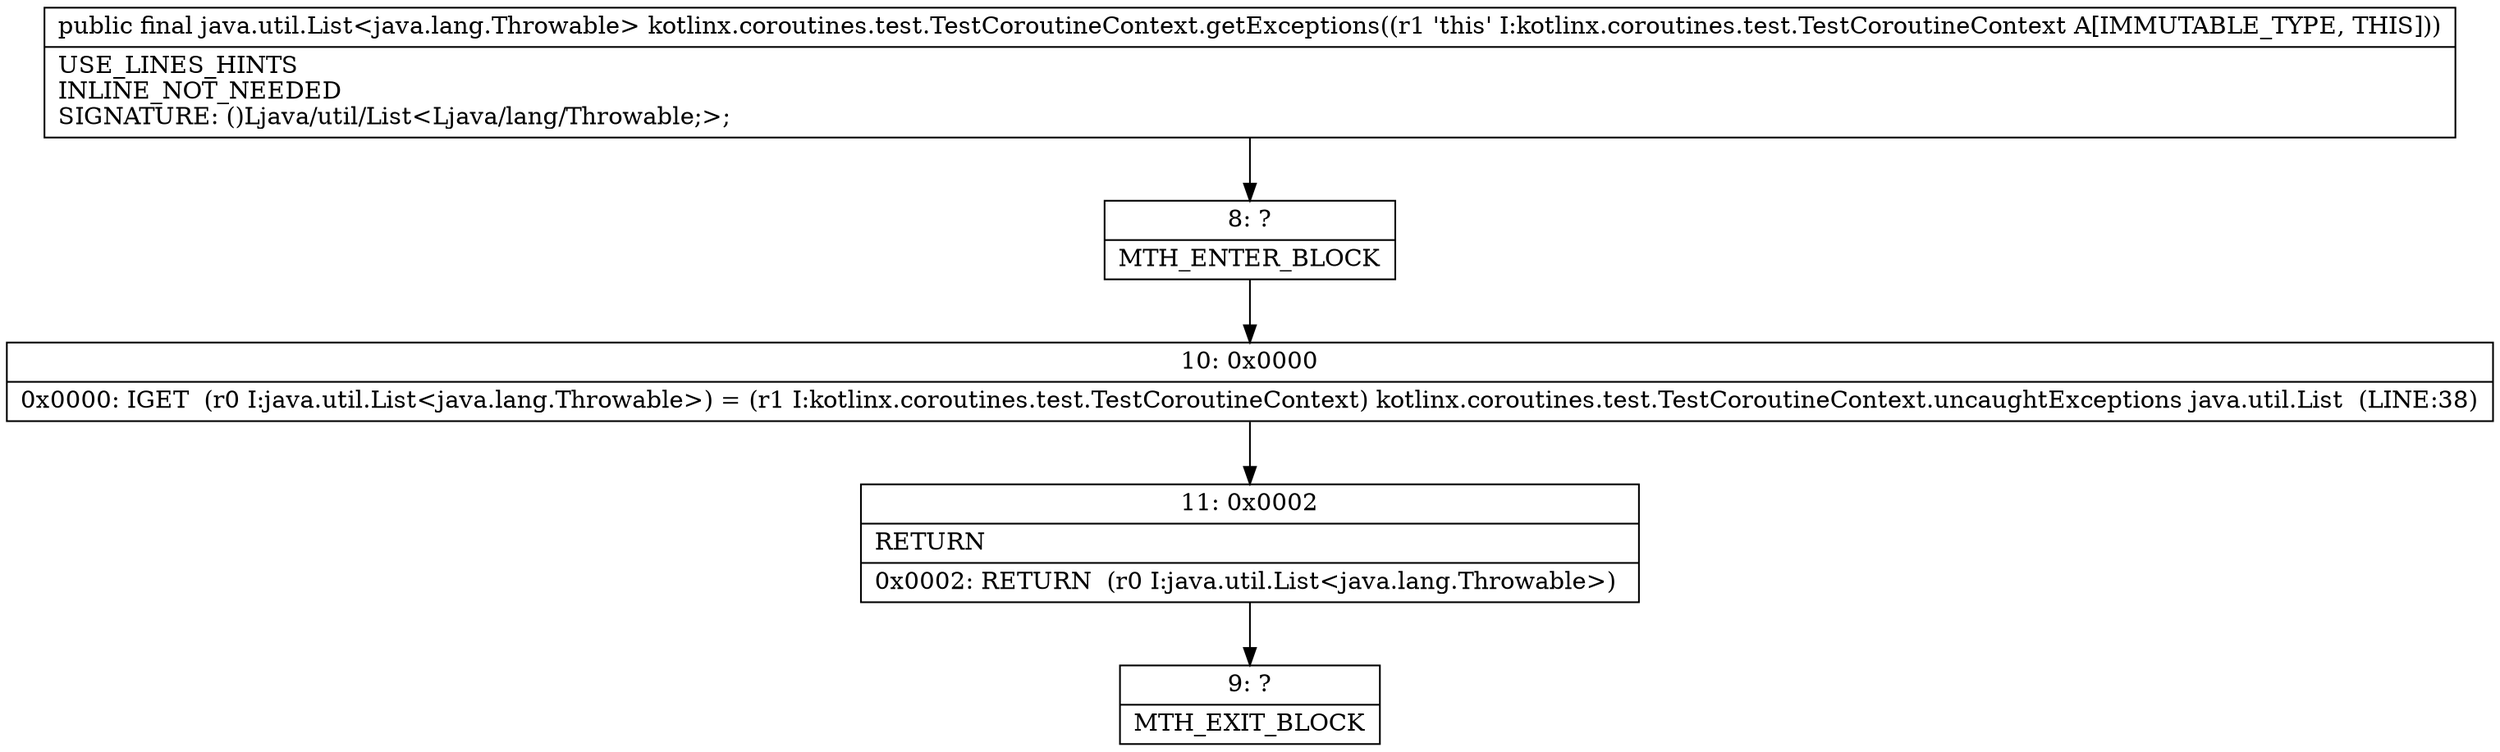 digraph "CFG forkotlinx.coroutines.test.TestCoroutineContext.getExceptions()Ljava\/util\/List;" {
Node_8 [shape=record,label="{8\:\ ?|MTH_ENTER_BLOCK\l}"];
Node_10 [shape=record,label="{10\:\ 0x0000|0x0000: IGET  (r0 I:java.util.List\<java.lang.Throwable\>) = (r1 I:kotlinx.coroutines.test.TestCoroutineContext) kotlinx.coroutines.test.TestCoroutineContext.uncaughtExceptions java.util.List  (LINE:38)\l}"];
Node_11 [shape=record,label="{11\:\ 0x0002|RETURN\l|0x0002: RETURN  (r0 I:java.util.List\<java.lang.Throwable\>) \l}"];
Node_9 [shape=record,label="{9\:\ ?|MTH_EXIT_BLOCK\l}"];
MethodNode[shape=record,label="{public final java.util.List\<java.lang.Throwable\> kotlinx.coroutines.test.TestCoroutineContext.getExceptions((r1 'this' I:kotlinx.coroutines.test.TestCoroutineContext A[IMMUTABLE_TYPE, THIS]))  | USE_LINES_HINTS\lINLINE_NOT_NEEDED\lSIGNATURE: ()Ljava\/util\/List\<Ljava\/lang\/Throwable;\>;\l}"];
MethodNode -> Node_8;Node_8 -> Node_10;
Node_10 -> Node_11;
Node_11 -> Node_9;
}


